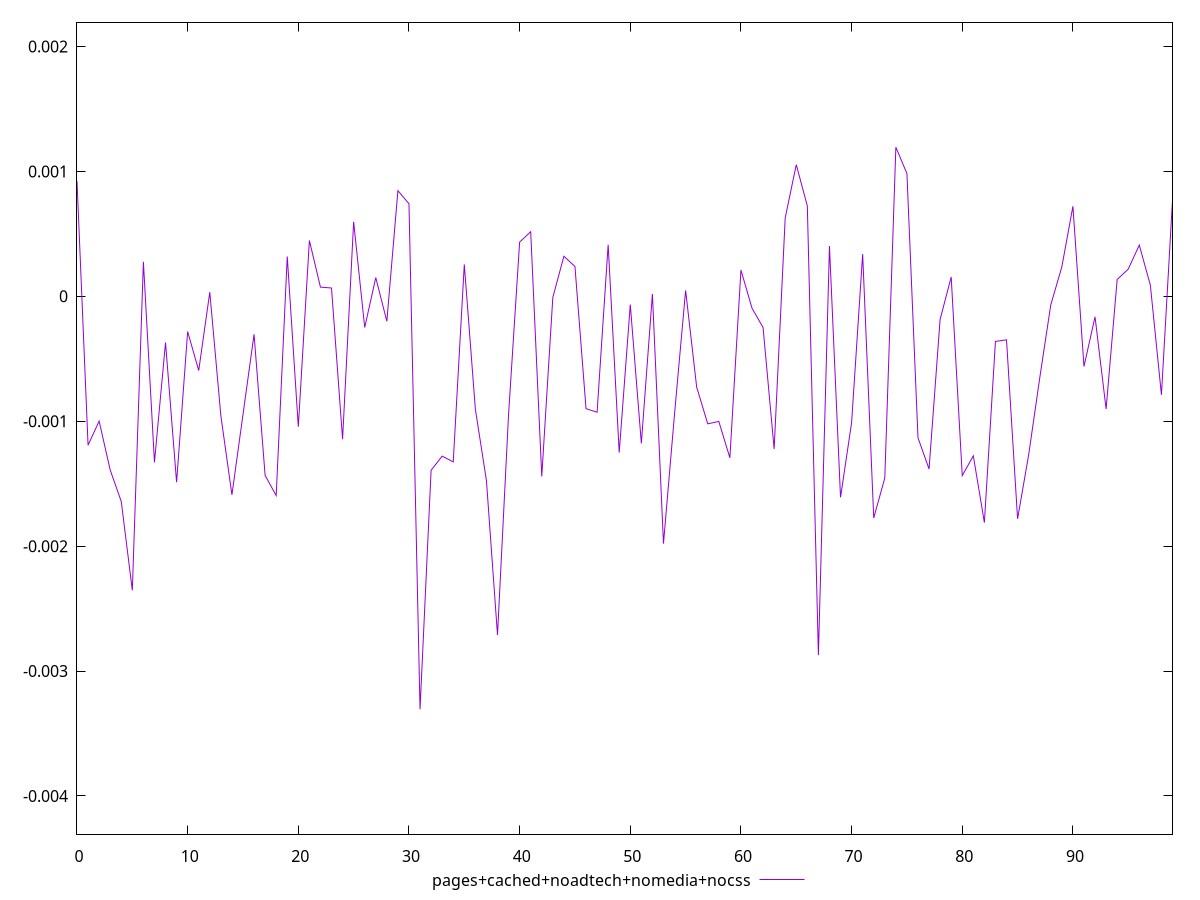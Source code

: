 reset

$pagesCachedNoadtechNomediaNocss <<EOF
0 0.0009229280533228745
1 -0.0011918664155965175
2 -0.0009990820400831261
3 -0.0013905809657682366
4 -0.00164267367002078
5 -0.002353867710176127
6 0.000276242497433616
7 -0.0013287281931791512
8 -0.0003703280779225597
9 -0.0014883253259561048
10 -0.0002824718209774639
11 -0.0005939938799812965
12 0.00003327450879080998
13 -0.0009566754451122754
14 -0.0015888027556488792
15 -0.0009464166211215479
16 -0.000304255315598722
17 -0.0014338760660427047
18 -0.0015949513861515602
19 0.00031871103175450734
20 -0.0010438397452644708
21 0.0004467770362998287
22 0.00007362297917853159
23 0.0000666108765033764
24 -0.001143415049846066
25 0.0005961850794089674
26 -0.0002495085783247829
27 0.0001501430414234596
28 -0.00019994537285118117
29 0.0008458011581257231
30 0.0007411714830452117
31 -0.0033053952483670652
32 -0.0013923699108591586
33 -0.0012793571399804299
34 -0.0013255267253640451
35 0.0002554302541850302
36 -0.0009036068788521555
37 -0.0014744551489127699
38 -0.002711076421573205
39 -0.0009465115282258956
40 0.00043382647082123373
41 0.0005177910344191163
42 -0.0014417495843304174
43 -0.000008779442005670685
44 0.0003207472860736173
45 0.0002390017078924868
46 -0.0008992294945413474
47 -0.000928120369219184
48 0.00041300309879996404
49 -0.0012508364033001452
50 -0.0000659394099320497
51 -0.0011770837255415105
52 0.00001907504717362854
53 -0.0019796108119624505
54 -0.0009408430205300126
55 0.00004724954968856679
56 -0.0007271662961680157
57 -0.001020758947947558
58 -0.0010015105688664504
59 -0.0012930410128369396
60 0.000210265710800734
61 -0.0000948370274998632
62 -0.00024974378046246015
63 -0.001222455288802706
64 0.0006270344556744579
65 0.001054218105807414
66 0.0007229666364130478
67 -0.0028725063815211054
68 0.00040207034665497093
69 -0.0016094738436007972
70 -0.001012321154520212
71 0.0003378341979208839
72 -0.001774325940752699
73 -0.001454651521504804
74 0.0011937150495147154
75 0.0009826057665676465
76 -0.001132372566471778
77 -0.0013825603002329651
78 -0.00018475831002569485
79 0.0001547692284090192
80 -0.0014352117071888264
81 -0.0012770286500467043
82 -0.0018109662160499913
83 -0.0003610187852201345
84 -0.00034829954240672353
85 -0.0017813881177600598
86 -0.0012701104806709213
87 -0.0006549971222628091
88 -0.00006835487690178762
89 0.0002359879327211968
90 0.0007206955771292135
91 -0.0005613941415400995
92 -0.00016435243210289815
93 -0.0009016580046531184
94 0.00013435366182104684
95 0.00021826066401410064
96 0.00041016104405470555
97 0.00008895670953003657
98 -0.0007885142099642798
99 0.0007693052267728241
EOF

set key outside below
set xrange [0:99]
set yrange [-0.004305395248367065:0.0021937150495147154]
set trange [-0.004305395248367065:0.0021937150495147154]
set terminal svg size 640, 500 enhanced background rgb 'white'
set output "report_00017_2021-02-10T15-08-03.406Z/meta/pScore-difference/comparison/line/4_vs_5.svg"

plot $pagesCachedNoadtechNomediaNocss title "pages+cached+noadtech+nomedia+nocss" with line

reset
